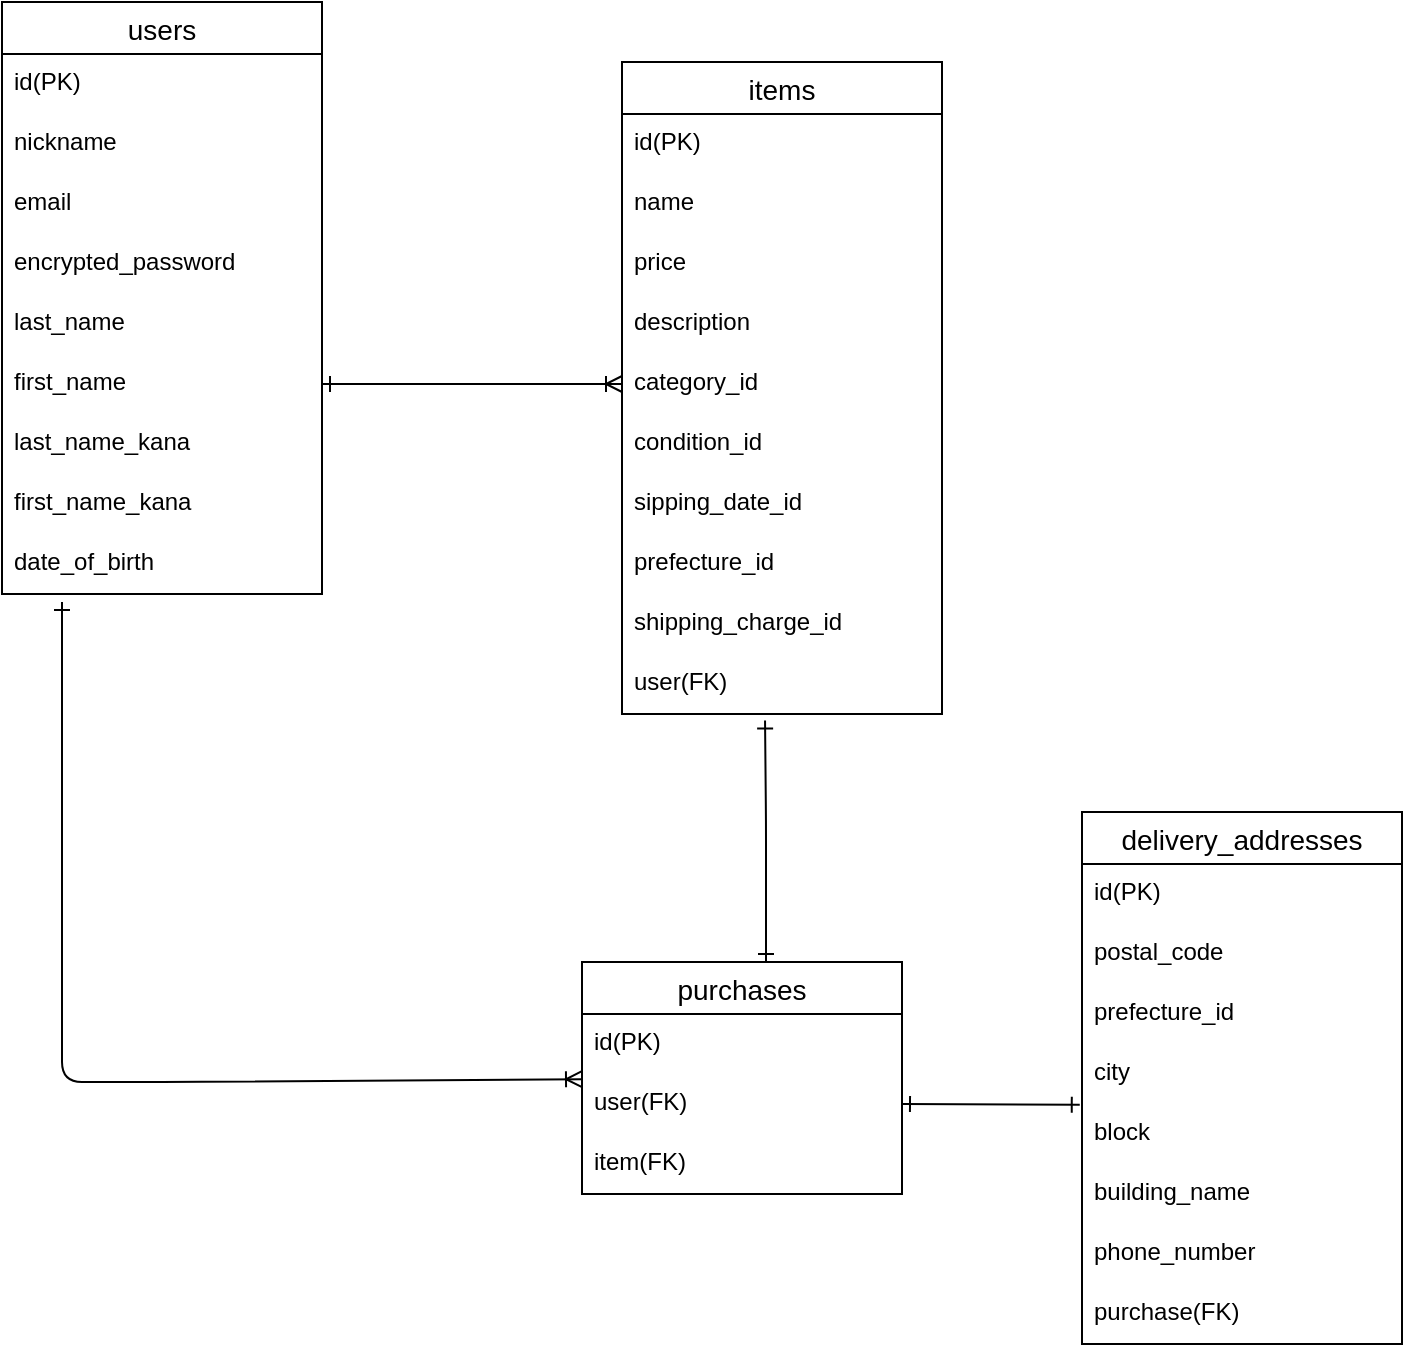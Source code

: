 <mxfile>
    <diagram id="UgDLfrPo4OYmBxcgiW_p" name="ページ1">
        <mxGraphModel dx="1058" dy="1131" grid="1" gridSize="10" guides="1" tooltips="1" connect="1" arrows="1" fold="1" page="1" pageScale="1" pageWidth="827" pageHeight="1169" math="0" shadow="0">
            <root>
                <mxCell id="0"/>
                <mxCell id="1" parent="0"/>
                <mxCell id="52" value="users" style="swimlane;fontStyle=0;childLayout=stackLayout;horizontal=1;startSize=26;horizontalStack=0;resizeParent=1;resizeParentMax=0;resizeLast=0;collapsible=1;marginBottom=0;align=center;fontSize=14;labelBorderColor=none;" vertex="1" parent="1">
                    <mxGeometry x="70" y="130" width="160" height="296" as="geometry">
                        <mxRectangle x="70" y="130" width="60" height="30" as="alternateBounds"/>
                    </mxGeometry>
                </mxCell>
                <mxCell id="132" value="id(PK)" style="text;strokeColor=none;fillColor=none;spacingLeft=4;spacingRight=4;overflow=hidden;rotatable=0;points=[[0,0.5],[1,0.5]];portConstraint=eastwest;fontSize=12;labelBackgroundColor=none;labelBorderColor=none;" vertex="1" parent="52">
                    <mxGeometry y="26" width="160" height="30" as="geometry"/>
                </mxCell>
                <mxCell id="55" value="nickname" style="text;strokeColor=none;fillColor=none;spacingLeft=4;spacingRight=4;overflow=hidden;rotatable=0;points=[[0,0.5],[1,0.5]];portConstraint=eastwest;fontSize=12;" vertex="1" parent="52">
                    <mxGeometry y="56" width="160" height="30" as="geometry"/>
                </mxCell>
                <mxCell id="69" value="email" style="text;strokeColor=none;fillColor=none;spacingLeft=4;spacingRight=4;overflow=hidden;rotatable=0;points=[[0,0.5],[1,0.5]];portConstraint=eastwest;fontSize=12;" vertex="1" parent="52">
                    <mxGeometry y="86" width="160" height="30" as="geometry"/>
                </mxCell>
                <mxCell id="70" value="encrypted_password" style="text;strokeColor=none;fillColor=none;spacingLeft=4;spacingRight=4;overflow=hidden;rotatable=0;points=[[0,0.5],[1,0.5]];portConstraint=eastwest;fontSize=12;" vertex="1" parent="52">
                    <mxGeometry y="116" width="160" height="30" as="geometry"/>
                </mxCell>
                <mxCell id="71" value="last_name" style="text;strokeColor=none;fillColor=none;spacingLeft=4;spacingRight=4;overflow=hidden;rotatable=0;points=[[0,0.5],[1,0.5]];portConstraint=eastwest;fontSize=12;" vertex="1" parent="52">
                    <mxGeometry y="146" width="160" height="30" as="geometry"/>
                </mxCell>
                <mxCell id="72" value="first_name" style="text;strokeColor=none;fillColor=none;spacingLeft=4;spacingRight=4;overflow=hidden;rotatable=0;points=[[0,0.5],[1,0.5]];portConstraint=eastwest;fontSize=12;" vertex="1" parent="52">
                    <mxGeometry y="176" width="160" height="30" as="geometry"/>
                </mxCell>
                <mxCell id="73" value="last_name_kana" style="text;strokeColor=none;fillColor=none;spacingLeft=4;spacingRight=4;overflow=hidden;rotatable=0;points=[[0,0.5],[1,0.5]];portConstraint=eastwest;fontSize=12;" vertex="1" parent="52">
                    <mxGeometry y="206" width="160" height="30" as="geometry"/>
                </mxCell>
                <mxCell id="74" value="first_name_kana" style="text;strokeColor=none;fillColor=none;spacingLeft=4;spacingRight=4;overflow=hidden;rotatable=0;points=[[0,0.5],[1,0.5]];portConstraint=eastwest;fontSize=12;" vertex="1" parent="52">
                    <mxGeometry y="236" width="160" height="30" as="geometry"/>
                </mxCell>
                <mxCell id="75" value="date_of_birth" style="text;strokeColor=none;fillColor=none;spacingLeft=4;spacingRight=4;overflow=hidden;rotatable=0;points=[[0,0.5],[1,0.5]];portConstraint=eastwest;fontSize=12;" vertex="1" parent="52">
                    <mxGeometry y="266" width="160" height="30" as="geometry"/>
                </mxCell>
                <mxCell id="76" value="items" style="swimlane;fontStyle=0;childLayout=stackLayout;horizontal=1;startSize=26;horizontalStack=0;resizeParent=1;resizeParentMax=0;resizeLast=0;collapsible=1;marginBottom=0;align=center;fontSize=14;" vertex="1" parent="1">
                    <mxGeometry x="380" y="160" width="160" height="326" as="geometry"/>
                </mxCell>
                <mxCell id="133" value="id(PK)" style="text;strokeColor=none;fillColor=none;spacingLeft=4;spacingRight=4;overflow=hidden;rotatable=0;points=[[0,0.5],[1,0.5]];portConstraint=eastwest;fontSize=12;labelBackgroundColor=none;labelBorderColor=none;" vertex="1" parent="76">
                    <mxGeometry y="26" width="160" height="30" as="geometry"/>
                </mxCell>
                <mxCell id="78" value="name" style="text;strokeColor=none;fillColor=none;spacingLeft=4;spacingRight=4;overflow=hidden;rotatable=0;points=[[0,0.5],[1,0.5]];portConstraint=eastwest;fontSize=12;" vertex="1" parent="76">
                    <mxGeometry y="56" width="160" height="30" as="geometry"/>
                </mxCell>
                <mxCell id="79" value="price" style="text;strokeColor=none;fillColor=none;spacingLeft=4;spacingRight=4;overflow=hidden;rotatable=0;points=[[0,0.5],[1,0.5]];portConstraint=eastwest;fontSize=12;" vertex="1" parent="76">
                    <mxGeometry y="86" width="160" height="30" as="geometry"/>
                </mxCell>
                <mxCell id="80" value="description" style="text;strokeColor=none;fillColor=none;spacingLeft=4;spacingRight=4;overflow=hidden;rotatable=0;points=[[0,0.5],[1,0.5]];portConstraint=eastwest;fontSize=12;labelBackgroundColor=none;labelBorderColor=none;" vertex="1" parent="76">
                    <mxGeometry y="116" width="160" height="30" as="geometry"/>
                </mxCell>
                <mxCell id="81" value="category_id" style="text;strokeColor=none;fillColor=none;spacingLeft=4;spacingRight=4;overflow=hidden;rotatable=0;points=[[0,0.5],[1,0.5]];portConstraint=eastwest;fontSize=12;" vertex="1" parent="76">
                    <mxGeometry y="146" width="160" height="30" as="geometry"/>
                </mxCell>
                <mxCell id="82" value="condition_id" style="text;strokeColor=none;fillColor=none;spacingLeft=4;spacingRight=4;overflow=hidden;rotatable=0;points=[[0,0.5],[1,0.5]];portConstraint=eastwest;fontSize=12;" vertex="1" parent="76">
                    <mxGeometry y="176" width="160" height="30" as="geometry"/>
                </mxCell>
                <mxCell id="84" value="sipping_date_id" style="text;strokeColor=none;fillColor=none;spacingLeft=4;spacingRight=4;overflow=hidden;rotatable=0;points=[[0,0.5],[1,0.5]];portConstraint=eastwest;fontSize=12;" vertex="1" parent="76">
                    <mxGeometry y="206" width="160" height="30" as="geometry"/>
                </mxCell>
                <mxCell id="83" value="prefecture_id" style="text;strokeColor=none;fillColor=none;spacingLeft=4;spacingRight=4;overflow=hidden;rotatable=0;points=[[0,0.5],[1,0.5]];portConstraint=eastwest;fontSize=12;" vertex="1" parent="76">
                    <mxGeometry y="236" width="160" height="30" as="geometry"/>
                </mxCell>
                <mxCell id="85" value="shipping_charge_id" style="text;strokeColor=none;fillColor=none;spacingLeft=4;spacingRight=4;overflow=hidden;rotatable=0;points=[[0,0.5],[1,0.5]];portConstraint=eastwest;fontSize=12;" vertex="1" parent="76">
                    <mxGeometry y="266" width="160" height="30" as="geometry"/>
                </mxCell>
                <mxCell id="86" value="user(FK)" style="text;strokeColor=none;fillColor=none;spacingLeft=4;spacingRight=4;overflow=hidden;rotatable=0;points=[[0,0.5],[1,0.5]];portConstraint=eastwest;fontSize=12;" vertex="1" parent="76">
                    <mxGeometry y="296" width="160" height="30" as="geometry"/>
                </mxCell>
                <mxCell id="128" style="edgeStyle=none;rounded=1;html=1;startArrow=ERoneToMany;startFill=0;endArrow=ERone;endFill=0;" edge="1" parent="1" source="111">
                    <mxGeometry relative="1" as="geometry">
                        <mxPoint x="100" y="430" as="targetPoint"/>
                        <Array as="points">
                            <mxPoint x="160" y="670"/>
                            <mxPoint x="100" y="670"/>
                        </Array>
                    </mxGeometry>
                </mxCell>
                <mxCell id="111" value="purchases" style="swimlane;fontStyle=0;childLayout=stackLayout;horizontal=1;startSize=26;horizontalStack=0;resizeParent=1;resizeParentMax=0;resizeLast=0;collapsible=1;marginBottom=0;align=center;fontSize=14;" vertex="1" parent="1">
                    <mxGeometry x="360" y="610" width="160" height="116" as="geometry"/>
                </mxCell>
                <mxCell id="135" value="id(PK)" style="text;strokeColor=none;fillColor=none;spacingLeft=4;spacingRight=4;overflow=hidden;rotatable=0;points=[[0,0.5],[1,0.5]];portConstraint=eastwest;fontSize=12;labelBackgroundColor=none;labelBorderColor=none;" vertex="1" parent="111">
                    <mxGeometry y="26" width="160" height="30" as="geometry"/>
                </mxCell>
                <mxCell id="112" value="user(FK)" style="text;strokeColor=none;fillColor=none;spacingLeft=4;spacingRight=4;overflow=hidden;rotatable=0;points=[[0,0.5],[1,0.5]];portConstraint=eastwest;fontSize=12;" vertex="1" parent="111">
                    <mxGeometry y="56" width="160" height="30" as="geometry"/>
                </mxCell>
                <mxCell id="113" value="item(FK)" style="text;strokeColor=none;fillColor=none;spacingLeft=4;spacingRight=4;overflow=hidden;rotatable=0;points=[[0,0.5],[1,0.5]];portConstraint=eastwest;fontSize=12;" vertex="1" parent="111">
                    <mxGeometry y="86" width="160" height="30" as="geometry"/>
                </mxCell>
                <mxCell id="115" value="delivery_addresses" style="swimlane;fontStyle=0;childLayout=stackLayout;horizontal=1;startSize=26;horizontalStack=0;resizeParent=1;resizeParentMax=0;resizeLast=0;collapsible=1;marginBottom=0;align=center;fontSize=14;labelBorderColor=none;" vertex="1" parent="1">
                    <mxGeometry x="610" y="535" width="160" height="266" as="geometry">
                        <mxRectangle x="70" y="130" width="60" height="30" as="alternateBounds"/>
                    </mxGeometry>
                </mxCell>
                <mxCell id="136" value="id(PK)" style="text;strokeColor=none;fillColor=none;spacingLeft=4;spacingRight=4;overflow=hidden;rotatable=0;points=[[0,0.5],[1,0.5]];portConstraint=eastwest;fontSize=12;labelBackgroundColor=none;labelBorderColor=none;" vertex="1" parent="115">
                    <mxGeometry y="26" width="160" height="30" as="geometry"/>
                </mxCell>
                <mxCell id="117" value="postal_code" style="text;strokeColor=none;fillColor=none;spacingLeft=4;spacingRight=4;overflow=hidden;rotatable=0;points=[[0,0.5],[1,0.5]];portConstraint=eastwest;fontSize=12;" vertex="1" parent="115">
                    <mxGeometry y="56" width="160" height="30" as="geometry"/>
                </mxCell>
                <mxCell id="118" value="prefecture_id" style="text;strokeColor=none;fillColor=none;spacingLeft=4;spacingRight=4;overflow=hidden;rotatable=0;points=[[0,0.5],[1,0.5]];portConstraint=eastwest;fontSize=12;" vertex="1" parent="115">
                    <mxGeometry y="86" width="160" height="30" as="geometry"/>
                </mxCell>
                <mxCell id="119" value="city" style="text;strokeColor=none;fillColor=none;spacingLeft=4;spacingRight=4;overflow=hidden;rotatable=0;points=[[0,0.5],[1,0.5]];portConstraint=eastwest;fontSize=12;" vertex="1" parent="115">
                    <mxGeometry y="116" width="160" height="30" as="geometry"/>
                </mxCell>
                <mxCell id="120" value="block" style="text;strokeColor=none;fillColor=none;spacingLeft=4;spacingRight=4;overflow=hidden;rotatable=0;points=[[0,0.5],[1,0.5]];portConstraint=eastwest;fontSize=12;" vertex="1" parent="115">
                    <mxGeometry y="146" width="160" height="30" as="geometry"/>
                </mxCell>
                <mxCell id="121" value="building_name" style="text;strokeColor=none;fillColor=none;spacingLeft=4;spacingRight=4;overflow=hidden;rotatable=0;points=[[0,0.5],[1,0.5]];portConstraint=eastwest;fontSize=12;" vertex="1" parent="115">
                    <mxGeometry y="176" width="160" height="30" as="geometry"/>
                </mxCell>
                <mxCell id="122" value="phone_number" style="text;strokeColor=none;fillColor=none;spacingLeft=4;spacingRight=4;overflow=hidden;rotatable=0;points=[[0,0.5],[1,0.5]];portConstraint=eastwest;fontSize=12;" vertex="1" parent="115">
                    <mxGeometry y="206" width="160" height="30" as="geometry"/>
                </mxCell>
                <mxCell id="131" value="purchase(FK)" style="text;strokeColor=none;fillColor=none;spacingLeft=4;spacingRight=4;overflow=hidden;rotatable=0;points=[[0,0.5],[1,0.5]];portConstraint=eastwest;fontSize=12;labelBackgroundColor=none;labelBorderColor=none;" vertex="1" parent="115">
                    <mxGeometry y="236" width="160" height="30" as="geometry"/>
                </mxCell>
                <mxCell id="125" style="edgeStyle=none;html=1;exitX=1;exitY=0.5;exitDx=0;exitDy=0;entryX=0;entryY=0.5;entryDx=0;entryDy=0;endArrow=ERoneToMany;endFill=0;startArrow=ERone;startFill=0;" edge="1" parent="1" source="72" target="81">
                    <mxGeometry relative="1" as="geometry"/>
                </mxCell>
                <mxCell id="129" style="edgeStyle=none;rounded=1;html=1;startArrow=ERone;startFill=0;endArrow=ERone;endFill=0;exitX=1;exitY=0.5;exitDx=0;exitDy=0;entryX=-0.007;entryY=1.014;entryDx=0;entryDy=0;entryPerimeter=0;" edge="1" parent="1" source="112" target="119">
                    <mxGeometry relative="1" as="geometry">
                        <mxPoint x="607" y="679" as="targetPoint"/>
                    </mxGeometry>
                </mxCell>
                <mxCell id="130" style="edgeStyle=none;rounded=1;html=1;entryX=0.575;entryY=0;entryDx=0;entryDy=0;startArrow=ERone;startFill=0;endArrow=ERone;endFill=0;exitX=0.447;exitY=1.109;exitDx=0;exitDy=0;exitPerimeter=0;entryPerimeter=0;" edge="1" parent="1" source="86" target="111">
                    <mxGeometry relative="1" as="geometry">
                        <mxPoint x="440" y="490" as="sourcePoint"/>
                        <Array as="points">
                            <mxPoint x="452" y="540"/>
                        </Array>
                    </mxGeometry>
                </mxCell>
            </root>
        </mxGraphModel>
    </diagram>
</mxfile>